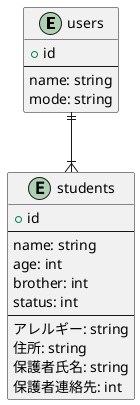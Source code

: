 @startuml test

!define TRANSACTION CAE7F2

entity users as "users"{
  + id
  --
  name: string
  mode: string
}

entity students as "students"{
  + id
  --
  name: string
  age: int
  brother: int
  status: int
  --
  アレルギー: string
  住所: string
  保護者氏名: string
  保護者連絡先: int
}

users ||--|{ students
@enduml
